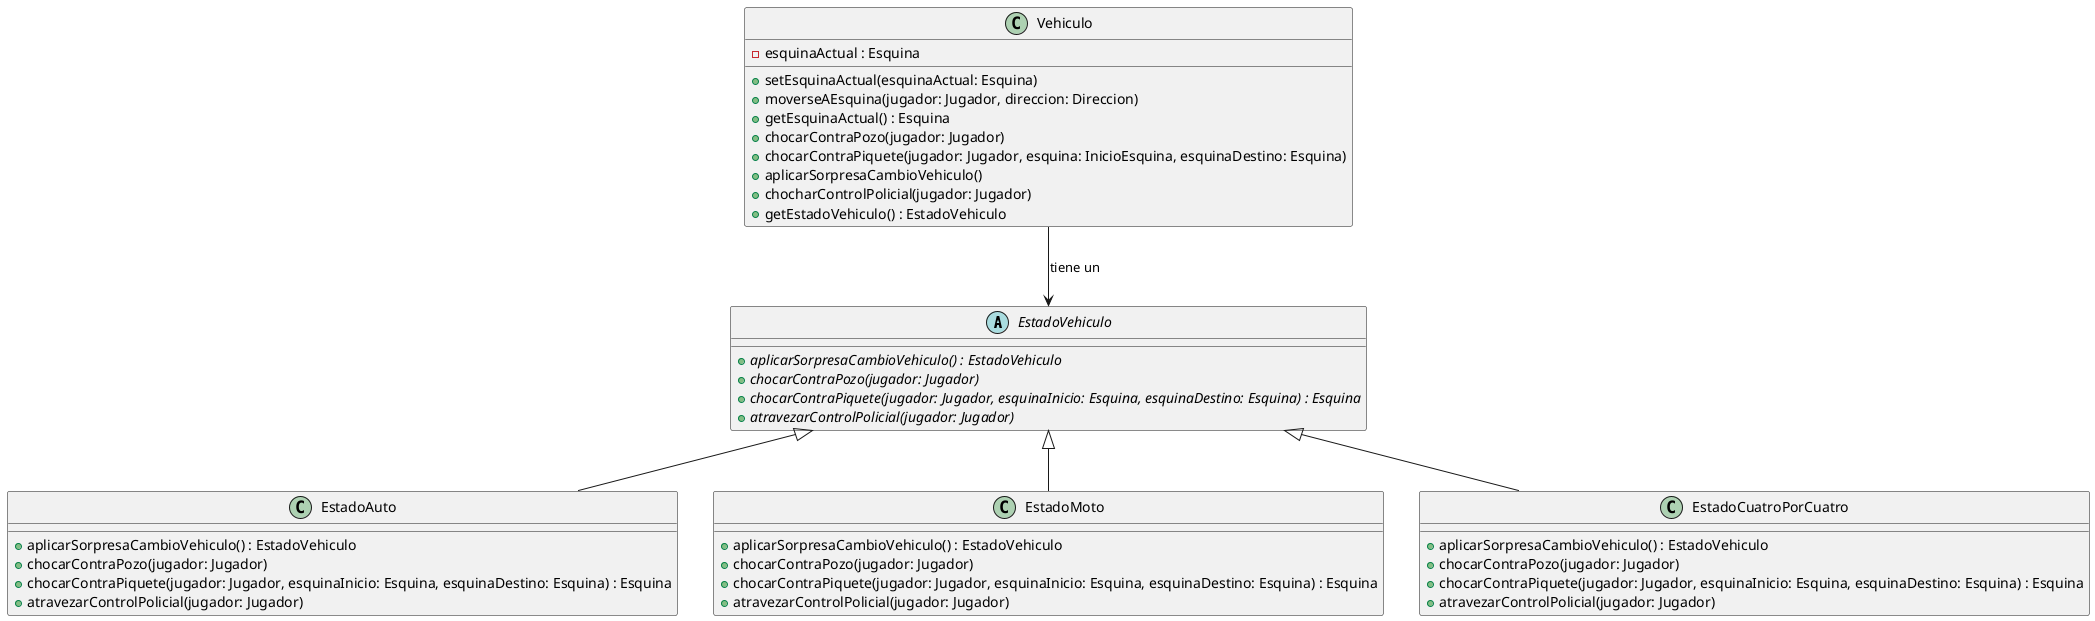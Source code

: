 @startuml

    abstract class EstadoVehiculo {
        + {abstract} aplicarSorpresaCambioVehiculo() : EstadoVehiculo
        + {abstract} chocarContraPozo(jugador: Jugador)
        + {abstract} chocarContraPiquete(jugador: Jugador, esquinaInicio: Esquina, esquinaDestino: Esquina) : Esquina
        + {abstract} atravezarControlPolicial(jugador: Jugador)
    }

    class EstadoAuto {
        + aplicarSorpresaCambioVehiculo() : EstadoVehiculo
        + chocarContraPozo(jugador: Jugador)
        + chocarContraPiquete(jugador: Jugador, esquinaInicio: Esquina, esquinaDestino: Esquina) : Esquina
        + atravezarControlPolicial(jugador: Jugador)
    }

    class EstadoMoto {
        + aplicarSorpresaCambioVehiculo() : EstadoVehiculo
        + chocarContraPozo(jugador: Jugador)
        + chocarContraPiquete(jugador: Jugador, esquinaInicio: Esquina, esquinaDestino: Esquina) : Esquina
        + atravezarControlPolicial(jugador: Jugador)
    }

    class EstadoCuatroPorCuatro {
        + aplicarSorpresaCambioVehiculo() : EstadoVehiculo
        + chocarContraPozo(jugador: Jugador)
        + chocarContraPiquete(jugador: Jugador, esquinaInicio: Esquina, esquinaDestino: Esquina) : Esquina
        + atravezarControlPolicial(jugador: Jugador)
    }

    class Vehiculo {
        - esquinaActual : Esquina
        + setEsquinaActual(esquinaActual: Esquina)
        + moverseAEsquina(jugador: Jugador, direccion: Direccion)
        + getEsquinaActual() : Esquina
        + chocarContraPozo(jugador: Jugador)
        + chocarContraPiquete(jugador: Jugador, esquina: InicioEsquina, esquinaDestino: Esquina)
        + aplicarSorpresaCambioVehiculo()
        + chocharControlPolicial(jugador: Jugador)
        + getEstadoVehiculo() : EstadoVehiculo
    }

   Vehiculo --> EstadoVehiculo : tiene un
   EstadoVehiculo <|-- EstadoAuto
   EstadoVehiculo <|-- EstadoMoto
   EstadoVehiculo <|-- EstadoCuatroPorCuatro

@enduml
